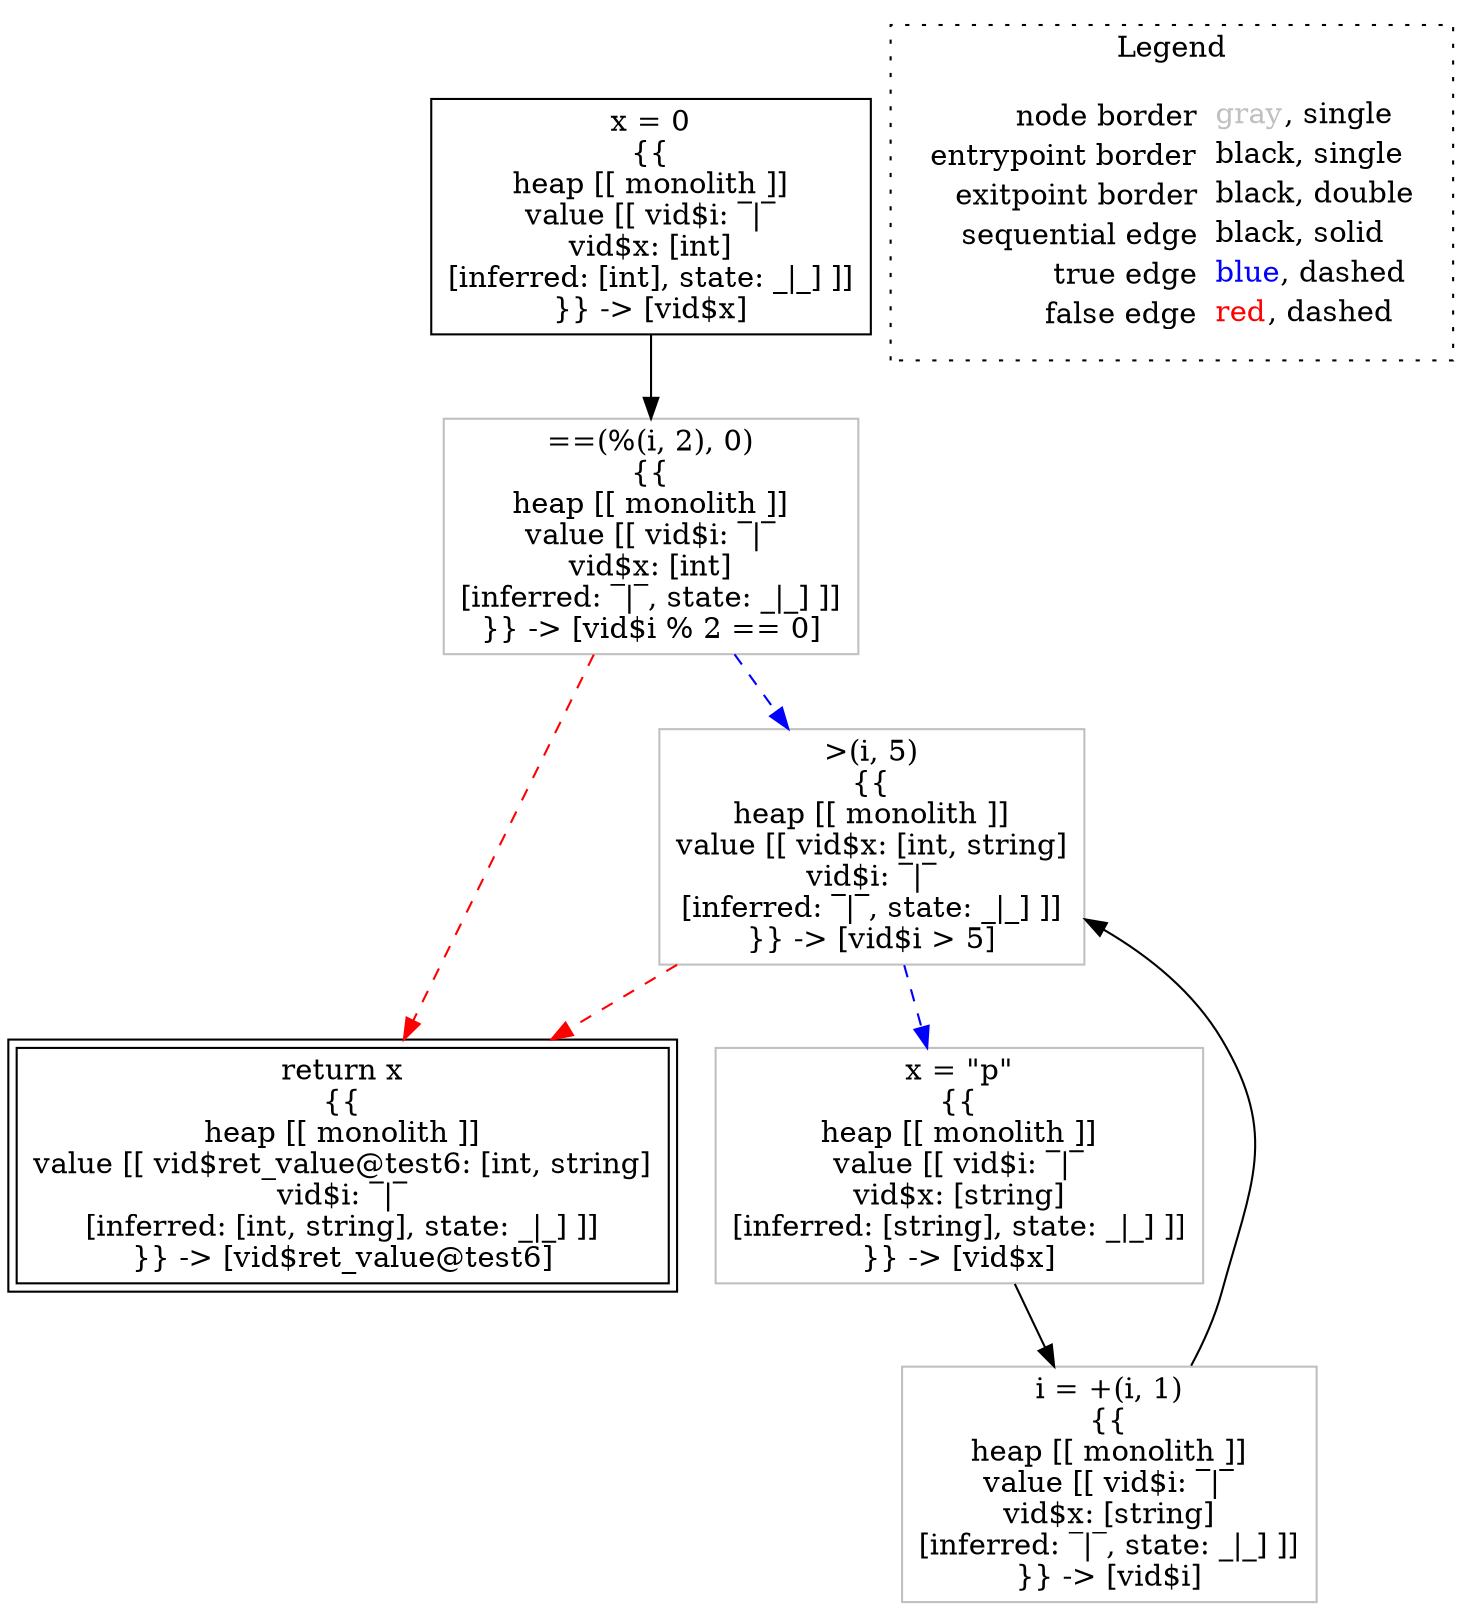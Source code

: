digraph {
	"node0" [shape="rect",color="black",label=<x = 0<BR/>{{<BR/>heap [[ monolith ]]<BR/>value [[ vid$i: &oline;|&oline;<BR/>vid$x: [int]<BR/>[inferred: [int], state: _|_] ]]<BR/>}} -&gt; [vid$x]>];
	"node1" [shape="rect",color="gray",label=<x = &quot;p&quot;<BR/>{{<BR/>heap [[ monolith ]]<BR/>value [[ vid$i: &oline;|&oline;<BR/>vid$x: [string]<BR/>[inferred: [string], state: _|_] ]]<BR/>}} -&gt; [vid$x]>];
	"node2" [shape="rect",color="black",peripheries="2",label=<return x<BR/>{{<BR/>heap [[ monolith ]]<BR/>value [[ vid$ret_value@test6: [int, string]<BR/>vid$i: &oline;|&oline;<BR/>[inferred: [int, string], state: _|_] ]]<BR/>}} -&gt; [vid$ret_value@test6]>];
	"node3" [shape="rect",color="gray",label=<&gt;(i, 5)<BR/>{{<BR/>heap [[ monolith ]]<BR/>value [[ vid$x: [int, string]<BR/>vid$i: &oline;|&oline;<BR/>[inferred: &oline;|&oline;, state: _|_] ]]<BR/>}} -&gt; [vid$i &gt; 5]>];
	"node4" [shape="rect",color="gray",label=<i = +(i, 1)<BR/>{{<BR/>heap [[ monolith ]]<BR/>value [[ vid$i: &oline;|&oline;<BR/>vid$x: [string]<BR/>[inferred: &oline;|&oline;, state: _|_] ]]<BR/>}} -&gt; [vid$i]>];
	"node5" [shape="rect",color="gray",label=<==(%(i, 2), 0)<BR/>{{<BR/>heap [[ monolith ]]<BR/>value [[ vid$i: &oline;|&oline;<BR/>vid$x: [int]<BR/>[inferred: &oline;|&oline;, state: _|_] ]]<BR/>}} -&gt; [vid$i % 2 == 0]>];
	"node1" -> "node4" [color="black"];
	"node3" -> "node1" [color="blue",style="dashed"];
	"node3" -> "node2" [color="red",style="dashed"];
	"node0" -> "node5" [color="black"];
	"node4" -> "node3" [color="black"];
	"node5" -> "node2" [color="red",style="dashed"];
	"node5" -> "node3" [color="blue",style="dashed"];
subgraph cluster_legend {
	label="Legend";
	style=dotted;
	node [shape=plaintext];
	"legend" [label=<<table border="0" cellpadding="2" cellspacing="0" cellborder="0"><tr><td align="right">node border&nbsp;</td><td align="left"><font color="gray">gray</font>, single</td></tr><tr><td align="right">entrypoint border&nbsp;</td><td align="left"><font color="black">black</font>, single</td></tr><tr><td align="right">exitpoint border&nbsp;</td><td align="left"><font color="black">black</font>, double</td></tr><tr><td align="right">sequential edge&nbsp;</td><td align="left"><font color="black">black</font>, solid</td></tr><tr><td align="right">true edge&nbsp;</td><td align="left"><font color="blue">blue</font>, dashed</td></tr><tr><td align="right">false edge&nbsp;</td><td align="left"><font color="red">red</font>, dashed</td></tr></table>>];
}

}
